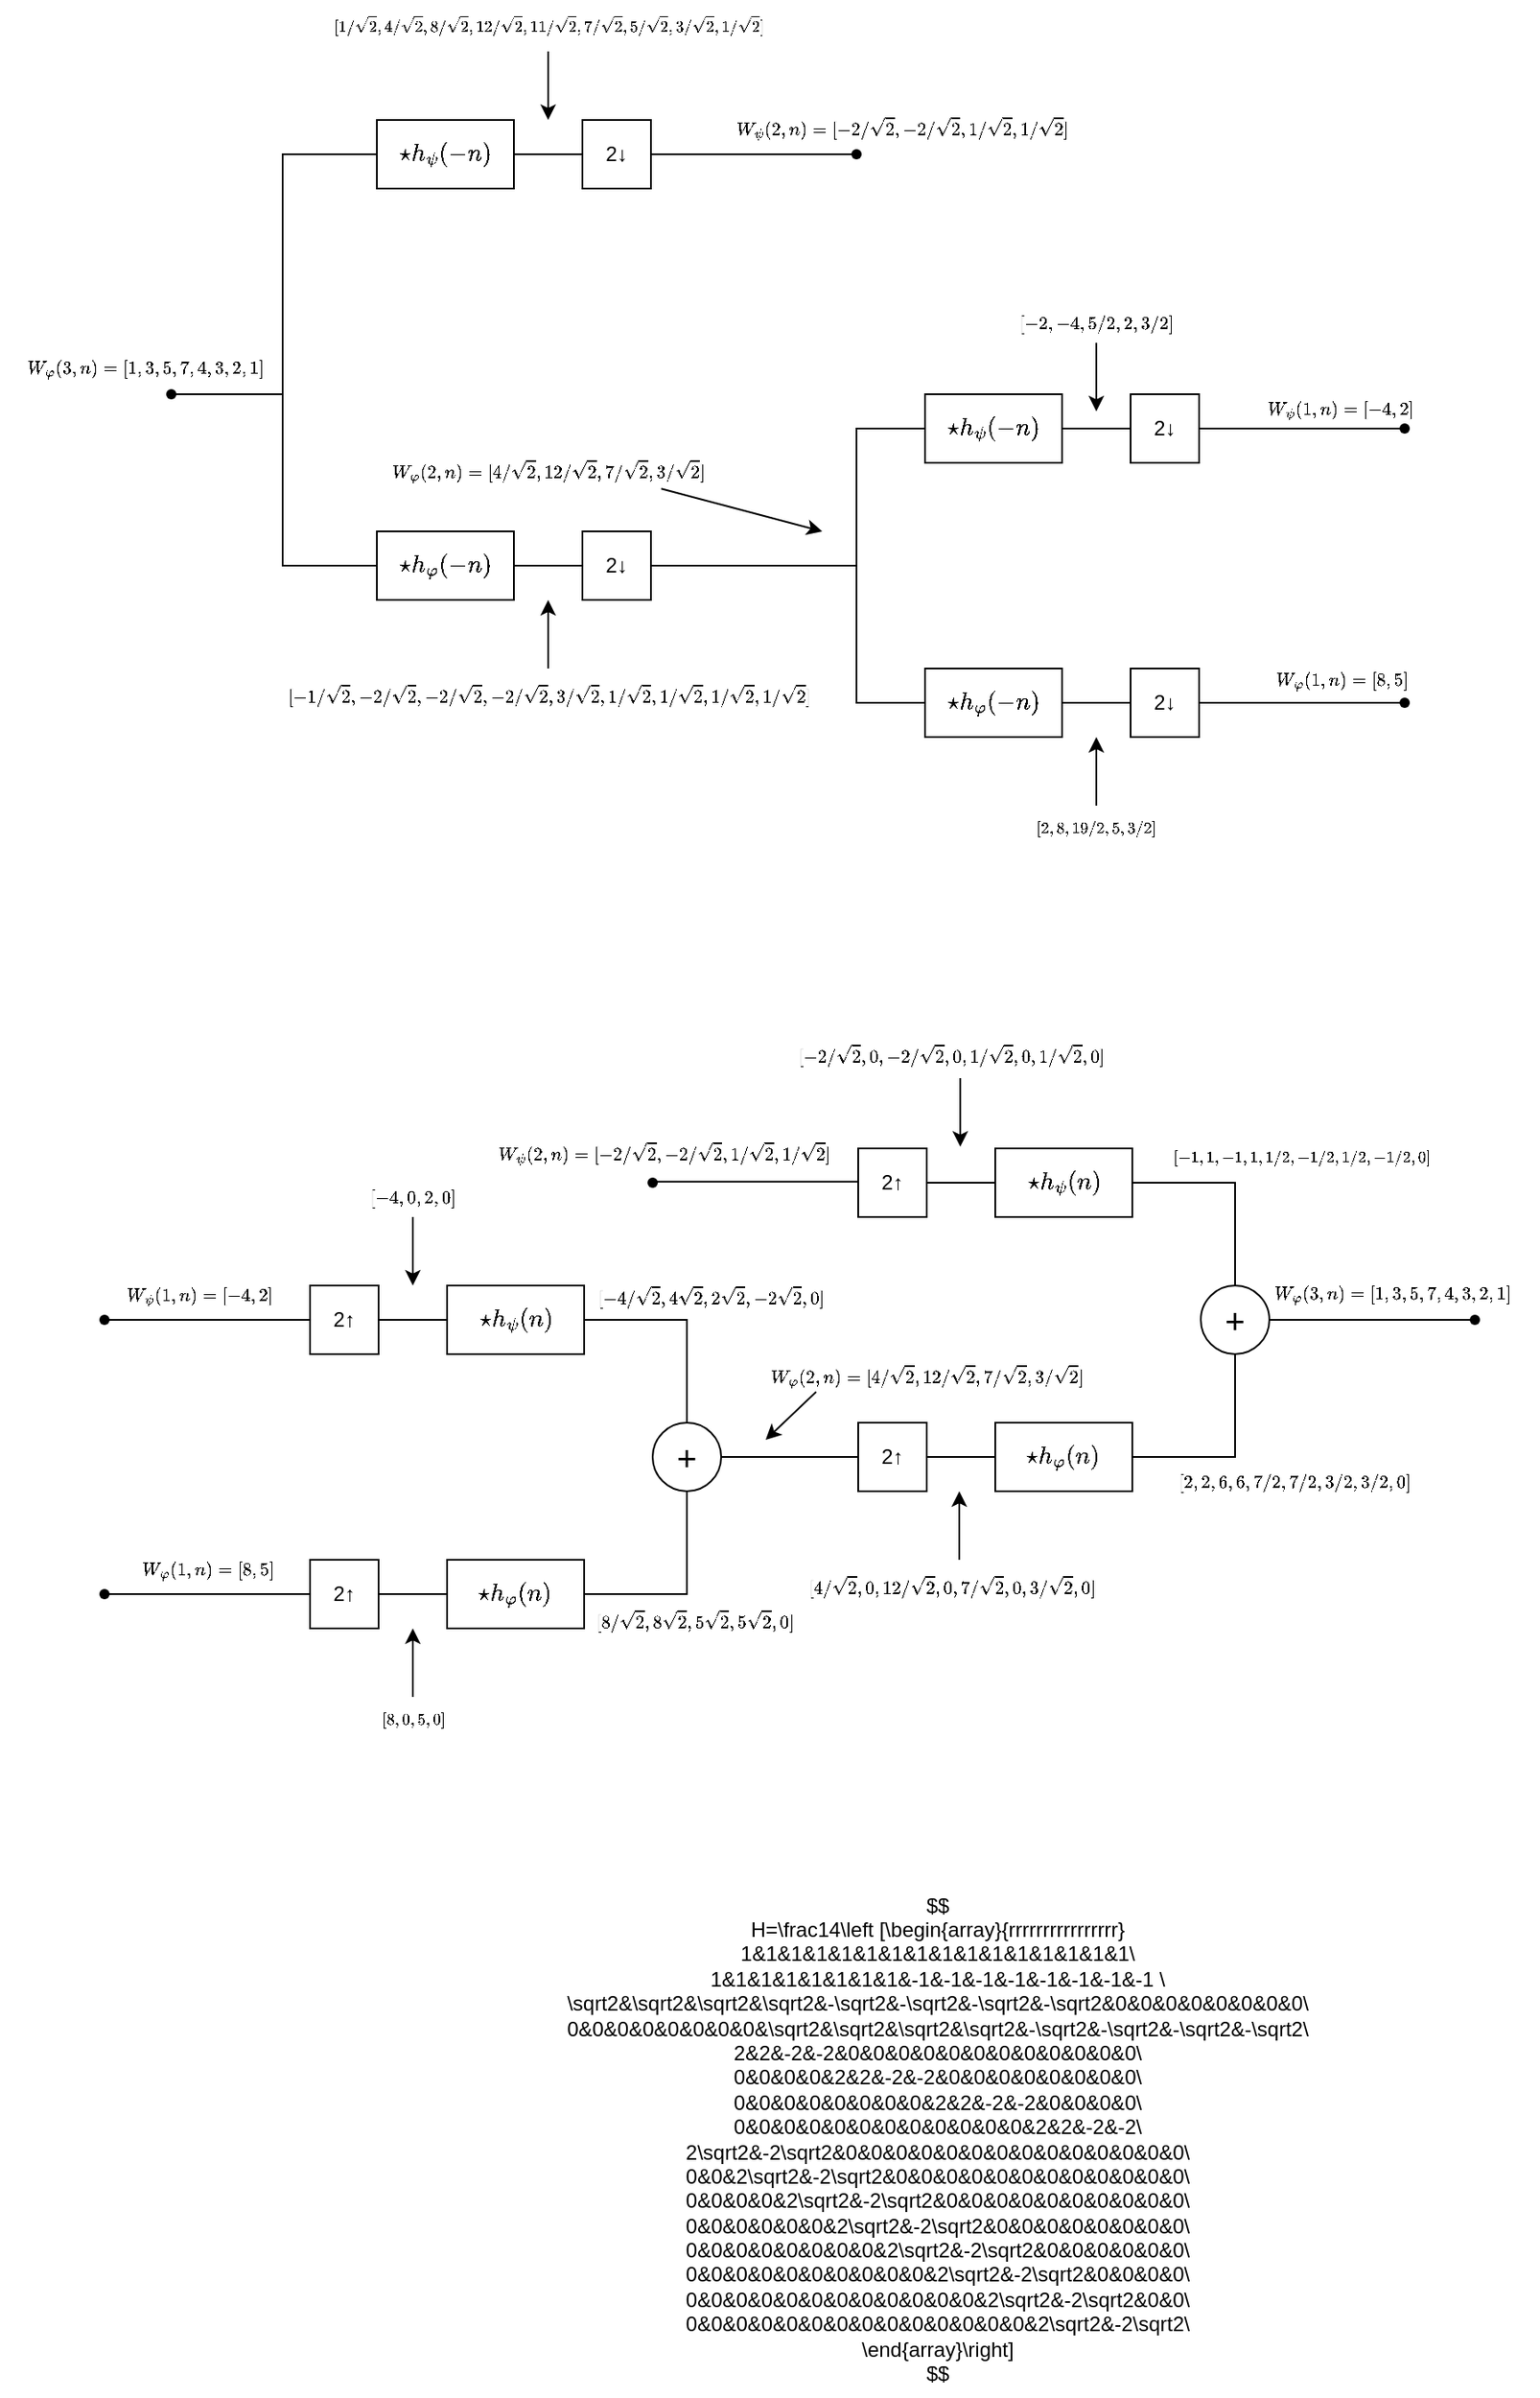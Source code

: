 <mxfile version="25.0.2">
  <diagram name="第 1 页" id="2kYJe96WnICzSNDyLl3A">
    <mxGraphModel dx="1237" dy="1359" grid="0" gridSize="10" guides="1" tooltips="1" connect="1" arrows="1" fold="1" page="0" pageScale="1" pageWidth="1169" pageHeight="827" math="1" shadow="0">
      <root>
        <mxCell id="0" />
        <mxCell id="1" parent="0" />
        <mxCell id="qsNTQhnqywVC49zIWI68-20" style="edgeStyle=orthogonalEdgeStyle;rounded=0;orthogonalLoop=1;jettySize=auto;html=1;entryX=0;entryY=0.5;entryDx=0;entryDy=0;endArrow=none;endFill=0;" edge="1" parent="1" source="qsNTQhnqywVC49zIWI68-1" target="qsNTQhnqywVC49zIWI68-3">
          <mxGeometry relative="1" as="geometry" />
        </mxCell>
        <mxCell id="qsNTQhnqywVC49zIWI68-21" style="edgeStyle=orthogonalEdgeStyle;rounded=0;orthogonalLoop=1;jettySize=auto;html=1;entryX=0;entryY=0.5;entryDx=0;entryDy=0;endArrow=none;endFill=0;" edge="1" parent="1" source="qsNTQhnqywVC49zIWI68-1" target="qsNTQhnqywVC49zIWI68-13">
          <mxGeometry relative="1" as="geometry" />
        </mxCell>
        <mxCell id="qsNTQhnqywVC49zIWI68-1" value="" style="shape=waypoint;sketch=0;fillStyle=solid;size=6;pointerEvents=1;points=[];fillColor=none;resizable=0;rotatable=0;perimeter=centerPerimeter;snapToPoint=1;" vertex="1" parent="1">
          <mxGeometry x="109" y="150" width="20" height="20" as="geometry" />
        </mxCell>
        <mxCell id="qsNTQhnqywVC49zIWI68-10" style="edgeStyle=orthogonalEdgeStyle;rounded=0;orthogonalLoop=1;jettySize=auto;html=1;exitX=1;exitY=0.5;exitDx=0;exitDy=0;endArrow=none;endFill=0;" edge="1" parent="1" source="qsNTQhnqywVC49zIWI68-2">
          <mxGeometry relative="1" as="geometry">
            <mxPoint x="519" y="20" as="targetPoint" />
          </mxGeometry>
        </mxCell>
        <mxCell id="qsNTQhnqywVC49zIWI68-2" value="2↓" style="rounded=0;whiteSpace=wrap;html=1;" vertex="1" parent="1">
          <mxGeometry x="359" width="40" height="40" as="geometry" />
        </mxCell>
        <mxCell id="qsNTQhnqywVC49zIWI68-6" style="edgeStyle=orthogonalEdgeStyle;rounded=0;orthogonalLoop=1;jettySize=auto;html=1;exitX=1;exitY=0.5;exitDx=0;exitDy=0;entryX=0;entryY=0.5;entryDx=0;entryDy=0;endArrow=none;endFill=0;" edge="1" parent="1" source="qsNTQhnqywVC49zIWI68-3" target="qsNTQhnqywVC49zIWI68-2">
          <mxGeometry relative="1" as="geometry" />
        </mxCell>
        <mxCell id="qsNTQhnqywVC49zIWI68-3" value="$$\star h_\psi(-n)$$" style="rounded=0;whiteSpace=wrap;html=1;" vertex="1" parent="1">
          <mxGeometry x="239" width="80" height="40" as="geometry" />
        </mxCell>
        <mxCell id="qsNTQhnqywVC49zIWI68-7" value="" style="endArrow=classic;html=1;rounded=0;" edge="1" parent="1">
          <mxGeometry width="50" height="50" relative="1" as="geometry">
            <mxPoint x="339" y="-40" as="sourcePoint" />
            <mxPoint x="339" as="targetPoint" />
          </mxGeometry>
        </mxCell>
        <mxCell id="qsNTQhnqywVC49zIWI68-8" value="&lt;font style=&quot;font-size: 8px;&quot;&gt;$$[1/\sqrt2,4/\sqrt2,8/\sqrt2,12/\sqrt2,11/\sqrt2,7/\sqrt2,5/\sqrt2,3/\sqrt2,1/\sqrt2]$$&lt;/font&gt;&lt;span style=&quot;caret-color: rgb(132, 33, 162); color: rgb(132, 33, 162); font-family: &amp;quot;Iosevka Curly&amp;quot;, &amp;quot;JetBrains Mono&amp;quot;, &amp;quot;Fira Code&amp;quot;, &amp;quot;Cascadia Code&amp;quot;, Menlo, &amp;quot;Ubuntu Mono&amp;quot;, Consolas, HYZhengYuan; font-size: 16px; orphans: 4; text-align: start; white-space: pre-wrap; background-color: rgb(255, 255, 255);&quot;&gt;&lt;/span&gt;" style="text;html=1;align=center;verticalAlign=middle;resizable=0;points=[];autosize=1;strokeColor=none;fillColor=none;" vertex="1" parent="1">
          <mxGeometry x="184" y="-70" width="310" height="30" as="geometry" />
        </mxCell>
        <mxCell id="qsNTQhnqywVC49zIWI68-11" value="" style="shape=waypoint;sketch=0;fillStyle=solid;size=6;pointerEvents=1;points=[];fillColor=none;resizable=0;rotatable=0;perimeter=centerPerimeter;snapToPoint=1;" vertex="1" parent="1">
          <mxGeometry x="509" y="10" width="20" height="20" as="geometry" />
        </mxCell>
        <mxCell id="qsNTQhnqywVC49zIWI68-12" value="&lt;span style=&quot;font-size: 9px;&quot;&gt;$$W_\psi(2,n)=[-2/\sqrt2,-2/\sqrt2,1/\sqrt2,1/\sqrt2]$$&lt;/span&gt;" style="text;html=1;align=center;verticalAlign=middle;resizable=0;points=[];autosize=1;strokeColor=none;fillColor=none;" vertex="1" parent="1">
          <mxGeometry x="431" y="-8" width="228" height="26" as="geometry" />
        </mxCell>
        <mxCell id="qsNTQhnqywVC49zIWI68-15" style="edgeStyle=orthogonalEdgeStyle;rounded=0;orthogonalLoop=1;jettySize=auto;html=1;exitX=1;exitY=0.5;exitDx=0;exitDy=0;entryX=0;entryY=0.5;entryDx=0;entryDy=0;endArrow=none;endFill=0;" edge="1" parent="1" source="qsNTQhnqywVC49zIWI68-13" target="qsNTQhnqywVC49zIWI68-14">
          <mxGeometry relative="1" as="geometry" />
        </mxCell>
        <mxCell id="qsNTQhnqywVC49zIWI68-13" value="$$\star h_\varphi(-n)$$" style="rounded=0;whiteSpace=wrap;html=1;" vertex="1" parent="1">
          <mxGeometry x="239" y="240" width="80" height="40" as="geometry" />
        </mxCell>
        <mxCell id="qsNTQhnqywVC49zIWI68-18" style="edgeStyle=orthogonalEdgeStyle;rounded=0;orthogonalLoop=1;jettySize=auto;html=1;exitX=1;exitY=0.5;exitDx=0;exitDy=0;entryX=0;entryY=0.5;entryDx=0;entryDy=0;endArrow=none;endFill=0;" edge="1" parent="1" source="qsNTQhnqywVC49zIWI68-14" target="qsNTQhnqywVC49zIWI68-22">
          <mxGeometry relative="1" as="geometry">
            <mxPoint x="519" y="259.759" as="targetPoint" />
            <Array as="points">
              <mxPoint x="519" y="260" />
              <mxPoint x="519" y="180" />
            </Array>
          </mxGeometry>
        </mxCell>
        <mxCell id="qsNTQhnqywVC49zIWI68-24" style="edgeStyle=orthogonalEdgeStyle;rounded=0;orthogonalLoop=1;jettySize=auto;html=1;exitX=1;exitY=0.5;exitDx=0;exitDy=0;entryX=0;entryY=0.5;entryDx=0;entryDy=0;endArrow=none;endFill=0;" edge="1" parent="1" source="qsNTQhnqywVC49zIWI68-14" target="qsNTQhnqywVC49zIWI68-23">
          <mxGeometry relative="1" as="geometry">
            <Array as="points">
              <mxPoint x="519" y="260" />
              <mxPoint x="519" y="340" />
            </Array>
          </mxGeometry>
        </mxCell>
        <mxCell id="qsNTQhnqywVC49zIWI68-14" value="2↓" style="rounded=0;whiteSpace=wrap;html=1;" vertex="1" parent="1">
          <mxGeometry x="359" y="240" width="40" height="40" as="geometry" />
        </mxCell>
        <mxCell id="qsNTQhnqywVC49zIWI68-16" value="" style="endArrow=classic;html=1;rounded=0;" edge="1" parent="1">
          <mxGeometry width="50" height="50" relative="1" as="geometry">
            <mxPoint x="339" y="320" as="sourcePoint" />
            <mxPoint x="339" y="280" as="targetPoint" />
          </mxGeometry>
        </mxCell>
        <mxCell id="qsNTQhnqywVC49zIWI68-17" value="&lt;font style=&quot;font-size: 9px;&quot;&gt;$$[-1/\sqrt2,-2/\sqrt2,-2/\sqrt2,-2/\sqrt2,3/\sqrt2,1/\sqrt2,1/\sqrt2,1/\sqrt2,1/\sqrt2]$$&lt;/font&gt;&lt;span style=&quot;caret-color: rgb(132, 33, 162); color: rgb(132, 33, 162); font-family: &amp;quot;Iosevka Curly&amp;quot;, &amp;quot;JetBrains Mono&amp;quot;, &amp;quot;Fira Code&amp;quot;, &amp;quot;Cascadia Code&amp;quot;, Menlo, &amp;quot;Ubuntu Mono&amp;quot;, Consolas, HYZhengYuan; font-size: 16px; orphans: 4; text-align: start; white-space: pre-wrap; background-color: rgb(255, 255, 255);&quot;&gt;&lt;/span&gt;" style="text;html=1;align=center;verticalAlign=middle;resizable=0;points=[];autosize=1;strokeColor=none;fillColor=none;" vertex="1" parent="1">
          <mxGeometry x="164" y="320" width="350" height="30" as="geometry" />
        </mxCell>
        <mxCell id="qsNTQhnqywVC49zIWI68-19" value="&lt;span style=&quot;font-size: 9px;&quot;&gt;$$W_\varphi(2,n)=[4/\sqrt2,12/\sqrt2,7/\sqrt2,3/\sqrt2]$$&lt;/span&gt;" style="text;html=1;align=center;verticalAlign=middle;resizable=0;points=[];autosize=1;strokeColor=none;fillColor=none;" vertex="1" parent="1">
          <mxGeometry x="219" y="192" width="240" height="26" as="geometry" />
        </mxCell>
        <mxCell id="qsNTQhnqywVC49zIWI68-27" style="edgeStyle=orthogonalEdgeStyle;rounded=0;orthogonalLoop=1;jettySize=auto;html=1;exitX=1;exitY=0.5;exitDx=0;exitDy=0;entryX=0;entryY=0.5;entryDx=0;entryDy=0;endArrow=none;endFill=0;" edge="1" parent="1" source="qsNTQhnqywVC49zIWI68-22" target="qsNTQhnqywVC49zIWI68-25">
          <mxGeometry relative="1" as="geometry" />
        </mxCell>
        <mxCell id="qsNTQhnqywVC49zIWI68-22" value="$$\star h_\psi(-n)$$" style="rounded=0;whiteSpace=wrap;html=1;" vertex="1" parent="1">
          <mxGeometry x="559" y="160" width="80" height="40" as="geometry" />
        </mxCell>
        <mxCell id="qsNTQhnqywVC49zIWI68-28" style="edgeStyle=orthogonalEdgeStyle;rounded=0;orthogonalLoop=1;jettySize=auto;html=1;exitX=1;exitY=0.5;exitDx=0;exitDy=0;entryX=0;entryY=0.5;entryDx=0;entryDy=0;endArrow=none;endFill=0;" edge="1" parent="1" source="qsNTQhnqywVC49zIWI68-23" target="qsNTQhnqywVC49zIWI68-26">
          <mxGeometry relative="1" as="geometry" />
        </mxCell>
        <mxCell id="qsNTQhnqywVC49zIWI68-23" value="$$\star h_\varphi(-n)$$" style="rounded=0;whiteSpace=wrap;html=1;" vertex="1" parent="1">
          <mxGeometry x="559" y="320" width="80" height="40" as="geometry" />
        </mxCell>
        <mxCell id="qsNTQhnqywVC49zIWI68-29" style="edgeStyle=orthogonalEdgeStyle;rounded=0;orthogonalLoop=1;jettySize=auto;html=1;exitX=1;exitY=0.5;exitDx=0;exitDy=0;endArrow=none;endFill=0;" edge="1" parent="1" source="qsNTQhnqywVC49zIWI68-25" target="qsNTQhnqywVC49zIWI68-31">
          <mxGeometry relative="1" as="geometry">
            <mxPoint x="839" y="180" as="targetPoint" />
          </mxGeometry>
        </mxCell>
        <mxCell id="qsNTQhnqywVC49zIWI68-25" value="2↓" style="rounded=0;whiteSpace=wrap;html=1;" vertex="1" parent="1">
          <mxGeometry x="679" y="160" width="40" height="40" as="geometry" />
        </mxCell>
        <mxCell id="qsNTQhnqywVC49zIWI68-30" style="edgeStyle=orthogonalEdgeStyle;rounded=0;orthogonalLoop=1;jettySize=auto;html=1;exitDx=0;exitDy=0;endArrow=none;endFill=0;" edge="1" parent="1" source="qsNTQhnqywVC49zIWI68-32">
          <mxGeometry relative="1" as="geometry">
            <mxPoint x="839" y="339.759" as="targetPoint" />
          </mxGeometry>
        </mxCell>
        <mxCell id="qsNTQhnqywVC49zIWI68-26" value="2↓" style="rounded=0;whiteSpace=wrap;html=1;" vertex="1" parent="1">
          <mxGeometry x="679" y="320" width="40" height="40" as="geometry" />
        </mxCell>
        <mxCell id="qsNTQhnqywVC49zIWI68-31" value="" style="shape=waypoint;sketch=0;fillStyle=solid;size=6;pointerEvents=1;points=[];fillColor=none;resizable=0;rotatable=0;perimeter=centerPerimeter;snapToPoint=1;" vertex="1" parent="1">
          <mxGeometry x="829" y="170" width="20" height="20" as="geometry" />
        </mxCell>
        <mxCell id="qsNTQhnqywVC49zIWI68-33" value="" style="edgeStyle=orthogonalEdgeStyle;rounded=0;orthogonalLoop=1;jettySize=auto;html=1;exitX=1;exitY=0.5;exitDx=0;exitDy=0;endArrow=none;endFill=0;" edge="1" parent="1" source="qsNTQhnqywVC49zIWI68-26" target="qsNTQhnqywVC49zIWI68-32">
          <mxGeometry relative="1" as="geometry">
            <mxPoint x="839" y="339.759" as="targetPoint" />
            <mxPoint x="719" y="340" as="sourcePoint" />
          </mxGeometry>
        </mxCell>
        <mxCell id="qsNTQhnqywVC49zIWI68-32" value="" style="shape=waypoint;sketch=0;fillStyle=solid;size=6;pointerEvents=1;points=[];fillColor=none;resizable=0;rotatable=0;perimeter=centerPerimeter;snapToPoint=1;" vertex="1" parent="1">
          <mxGeometry x="829" y="330" width="20" height="20" as="geometry" />
        </mxCell>
        <mxCell id="qsNTQhnqywVC49zIWI68-34" value="" style="endArrow=classic;html=1;rounded=0;" edge="1" parent="1">
          <mxGeometry width="50" height="50" relative="1" as="geometry">
            <mxPoint x="659" y="130" as="sourcePoint" />
            <mxPoint x="659" y="170" as="targetPoint" />
          </mxGeometry>
        </mxCell>
        <mxCell id="qsNTQhnqywVC49zIWI68-35" value="&lt;font style=&quot;font-size: 8px;&quot;&gt;$$[2,8,19/2,5,3/2]$$&lt;/font&gt;&lt;span style=&quot;caret-color: rgb(132, 33, 162); color: rgb(132, 33, 162); font-family: &amp;quot;Iosevka Curly&amp;quot;, &amp;quot;JetBrains Mono&amp;quot;, &amp;quot;Fira Code&amp;quot;, &amp;quot;Cascadia Code&amp;quot;, Menlo, &amp;quot;Ubuntu Mono&amp;quot;, Consolas, HYZhengYuan; font-size: 16px; orphans: 4; text-align: start; white-space: pre-wrap; background-color: rgb(255, 255, 255);&quot;&gt;&lt;/span&gt;" style="text;html=1;align=center;verticalAlign=middle;resizable=0;points=[];autosize=1;strokeColor=none;fillColor=none;" vertex="1" parent="1">
          <mxGeometry x="614" y="398" width="90" height="30" as="geometry" />
        </mxCell>
        <mxCell id="qsNTQhnqywVC49zIWI68-36" value="" style="endArrow=classic;html=1;rounded=0;" edge="1" parent="1">
          <mxGeometry width="50" height="50" relative="1" as="geometry">
            <mxPoint x="659" y="400" as="sourcePoint" />
            <mxPoint x="659" y="360" as="targetPoint" />
          </mxGeometry>
        </mxCell>
        <mxCell id="qsNTQhnqywVC49zIWI68-37" value="&lt;font style=&quot;font-size: 9px;&quot;&gt;$$[-2,-4,5/2,2,3/2]$$&lt;/font&gt;&lt;span style=&quot;caret-color: rgb(132, 33, 162); color: rgb(132, 33, 162); font-family: &amp;quot;Iosevka Curly&amp;quot;, &amp;quot;JetBrains Mono&amp;quot;, &amp;quot;Fira Code&amp;quot;, &amp;quot;Cascadia Code&amp;quot;, Menlo, &amp;quot;Ubuntu Mono&amp;quot;, Consolas, HYZhengYuan; font-size: 16px; orphans: 4; text-align: start; white-space: pre-wrap; background-color: rgb(255, 255, 255);&quot;&gt;&lt;/span&gt;" style="text;html=1;align=center;verticalAlign=middle;resizable=0;points=[];autosize=1;strokeColor=none;fillColor=none;" vertex="1" parent="1">
          <mxGeometry x="609" y="104" width="100" height="30" as="geometry" />
        </mxCell>
        <mxCell id="qsNTQhnqywVC49zIWI68-38" value="" style="endArrow=classic;html=1;rounded=0;exitX=0.775;exitY=0.889;exitDx=0;exitDy=0;exitPerimeter=0;" edge="1" parent="1" source="qsNTQhnqywVC49zIWI68-19">
          <mxGeometry width="50" height="50" relative="1" as="geometry">
            <mxPoint x="449" y="210" as="sourcePoint" />
            <mxPoint x="499" y="240" as="targetPoint" />
          </mxGeometry>
        </mxCell>
        <mxCell id="qsNTQhnqywVC49zIWI68-39" value="&lt;font style=&quot;font-size: 9px;&quot;&gt;$$W_\psi(1,n)=[-4,2]$$&lt;/font&gt;&lt;span style=&quot;caret-color: rgb(132, 33, 162); color: rgb(132, 33, 162); font-family: &amp;quot;Iosevka Curly&amp;quot;, &amp;quot;JetBrains Mono&amp;quot;, &amp;quot;Fira Code&amp;quot;, &amp;quot;Cascadia Code&amp;quot;, Menlo, &amp;quot;Ubuntu Mono&amp;quot;, Consolas, HYZhengYuan; font-size: 16px; orphans: 4; text-align: start; white-space: pre-wrap; background-color: rgb(255, 255, 255);&quot;&gt;&lt;/span&gt;" style="text;html=1;align=center;verticalAlign=middle;resizable=0;points=[];autosize=1;strokeColor=none;fillColor=none;" vertex="1" parent="1">
          <mxGeometry x="746" y="153" width="110" height="31" as="geometry" />
        </mxCell>
        <mxCell id="qsNTQhnqywVC49zIWI68-40" value="&lt;font style=&quot;font-size: 9px;&quot;&gt;$$W_\varphi(1,n)=[8,5]$$&lt;/font&gt;&lt;span style=&quot;caret-color: rgb(132, 33, 162); color: rgb(132, 33, 162); font-family: &amp;quot;Iosevka Curly&amp;quot;, &amp;quot;JetBrains Mono&amp;quot;, &amp;quot;Fira Code&amp;quot;, &amp;quot;Cascadia Code&amp;quot;, Menlo, &amp;quot;Ubuntu Mono&amp;quot;, Consolas, HYZhengYuan; font-size: 16px; orphans: 4; text-align: start; white-space: pre-wrap; background-color: rgb(255, 255, 255);&quot;&gt;&lt;/span&gt;" style="text;html=1;align=center;verticalAlign=middle;resizable=0;points=[];autosize=1;strokeColor=none;fillColor=none;" vertex="1" parent="1">
          <mxGeometry x="741.5" y="311" width="120" height="31" as="geometry" />
        </mxCell>
        <mxCell id="qsNTQhnqywVC49zIWI68-41" value="&lt;font style=&quot;font-size: 9px;&quot;&gt;$$W_\varphi(3,n)=[1,3,5,7,4,3,2,1]$$&lt;/font&gt;&lt;span style=&quot;caret-color: rgb(132, 33, 162); color: rgb(132, 33, 162); font-family: &amp;quot;Iosevka Curly&amp;quot;, &amp;quot;JetBrains Mono&amp;quot;, &amp;quot;Fira Code&amp;quot;, &amp;quot;Cascadia Code&amp;quot;, Menlo, &amp;quot;Ubuntu Mono&amp;quot;, Consolas, HYZhengYuan; font-size: 16px; orphans: 4; text-align: start; white-space: pre-wrap; background-color: rgb(255, 255, 255);&quot;&gt;&lt;/span&gt;" style="text;html=1;align=center;verticalAlign=middle;resizable=0;points=[];autosize=1;strokeColor=none;fillColor=none;" vertex="1" parent="1">
          <mxGeometry x="19" y="130" width="170" height="30" as="geometry" />
        </mxCell>
        <mxCell id="qsNTQhnqywVC49zIWI68-49" style="edgeStyle=orthogonalEdgeStyle;rounded=0;orthogonalLoop=1;jettySize=auto;html=1;entryX=0;entryY=0.5;entryDx=0;entryDy=0;endArrow=none;endFill=0;" edge="1" parent="1" source="qsNTQhnqywVC49zIWI68-42" target="qsNTQhnqywVC49zIWI68-43">
          <mxGeometry relative="1" as="geometry" />
        </mxCell>
        <mxCell id="qsNTQhnqywVC49zIWI68-42" value="" style="shape=waypoint;sketch=0;fillStyle=solid;size=6;pointerEvents=1;points=[];fillColor=none;resizable=0;rotatable=0;perimeter=centerPerimeter;snapToPoint=1;" vertex="1" parent="1">
          <mxGeometry x="70" y="690" width="20" height="20" as="geometry" />
        </mxCell>
        <mxCell id="qsNTQhnqywVC49zIWI68-50" style="edgeStyle=orthogonalEdgeStyle;rounded=0;orthogonalLoop=1;jettySize=auto;html=1;exitX=1;exitY=0.5;exitDx=0;exitDy=0;entryX=0;entryY=0.5;entryDx=0;entryDy=0;endArrow=none;endFill=0;" edge="1" parent="1" source="qsNTQhnqywVC49zIWI68-43" target="qsNTQhnqywVC49zIWI68-45">
          <mxGeometry relative="1" as="geometry" />
        </mxCell>
        <mxCell id="qsNTQhnqywVC49zIWI68-43" value="2↑" style="rounded=0;whiteSpace=wrap;html=1;" vertex="1" parent="1">
          <mxGeometry x="200" y="680" width="40" height="40" as="geometry" />
        </mxCell>
        <mxCell id="qsNTQhnqywVC49zIWI68-55" style="edgeStyle=orthogonalEdgeStyle;rounded=0;orthogonalLoop=1;jettySize=auto;html=1;exitX=1;exitY=0.5;exitDx=0;exitDy=0;entryX=0.5;entryY=0;entryDx=0;entryDy=0;endArrow=none;endFill=0;" edge="1" parent="1" source="qsNTQhnqywVC49zIWI68-45" target="qsNTQhnqywVC49zIWI68-53">
          <mxGeometry relative="1" as="geometry" />
        </mxCell>
        <mxCell id="qsNTQhnqywVC49zIWI68-45" value="$$\star h_\psi(n)$$" style="rounded=0;whiteSpace=wrap;html=1;" vertex="1" parent="1">
          <mxGeometry x="280" y="680" width="80" height="40" as="geometry" />
        </mxCell>
        <mxCell id="qsNTQhnqywVC49zIWI68-52" style="edgeStyle=orthogonalEdgeStyle;rounded=0;orthogonalLoop=1;jettySize=auto;html=1;exitX=1;exitY=0.5;exitDx=0;exitDy=0;entryX=0;entryY=0.5;entryDx=0;entryDy=0;endArrow=none;endFill=0;" edge="1" parent="1" source="qsNTQhnqywVC49zIWI68-46" target="qsNTQhnqywVC49zIWI68-47">
          <mxGeometry relative="1" as="geometry" />
        </mxCell>
        <mxCell id="qsNTQhnqywVC49zIWI68-46" value="2↑" style="rounded=0;whiteSpace=wrap;html=1;" vertex="1" parent="1">
          <mxGeometry x="200" y="840" width="40" height="40" as="geometry" />
        </mxCell>
        <mxCell id="qsNTQhnqywVC49zIWI68-56" style="edgeStyle=orthogonalEdgeStyle;rounded=0;orthogonalLoop=1;jettySize=auto;html=1;exitX=1;exitY=0.5;exitDx=0;exitDy=0;entryX=0.5;entryY=1;entryDx=0;entryDy=0;endArrow=none;endFill=0;" edge="1" parent="1" source="qsNTQhnqywVC49zIWI68-47" target="qsNTQhnqywVC49zIWI68-53">
          <mxGeometry relative="1" as="geometry" />
        </mxCell>
        <mxCell id="qsNTQhnqywVC49zIWI68-47" value="$$\star h_\varphi(n)$$" style="rounded=0;whiteSpace=wrap;html=1;" vertex="1" parent="1">
          <mxGeometry x="280" y="840" width="80" height="40" as="geometry" />
        </mxCell>
        <mxCell id="qsNTQhnqywVC49zIWI68-51" style="edgeStyle=orthogonalEdgeStyle;rounded=0;orthogonalLoop=1;jettySize=auto;html=1;entryX=0;entryY=0.5;entryDx=0;entryDy=0;endArrow=none;endFill=0;" edge="1" parent="1" source="qsNTQhnqywVC49zIWI68-48" target="qsNTQhnqywVC49zIWI68-46">
          <mxGeometry relative="1" as="geometry" />
        </mxCell>
        <mxCell id="qsNTQhnqywVC49zIWI68-48" value="" style="shape=waypoint;sketch=0;fillStyle=solid;size=6;pointerEvents=1;points=[];fillColor=none;resizable=0;rotatable=0;perimeter=centerPerimeter;snapToPoint=1;" vertex="1" parent="1">
          <mxGeometry x="70" y="850" width="20" height="20" as="geometry" />
        </mxCell>
        <mxCell id="qsNTQhnqywVC49zIWI68-58" style="edgeStyle=orthogonalEdgeStyle;rounded=0;orthogonalLoop=1;jettySize=auto;html=1;exitX=1;exitY=0.5;exitDx=0;exitDy=0;entryX=0;entryY=0.5;entryDx=0;entryDy=0;endArrow=none;endFill=0;" edge="1" parent="1" source="qsNTQhnqywVC49zIWI68-53" target="qsNTQhnqywVC49zIWI68-57">
          <mxGeometry relative="1" as="geometry" />
        </mxCell>
        <mxCell id="qsNTQhnqywVC49zIWI68-53" value="&lt;font style=&quot;font-size: 20px;&quot;&gt;+&lt;/font&gt;" style="ellipse;whiteSpace=wrap;html=1;aspect=fixed;" vertex="1" parent="1">
          <mxGeometry x="400" y="760" width="40" height="40" as="geometry" />
        </mxCell>
        <mxCell id="qsNTQhnqywVC49zIWI68-60" style="edgeStyle=orthogonalEdgeStyle;rounded=0;orthogonalLoop=1;jettySize=auto;html=1;exitX=1;exitY=0.5;exitDx=0;exitDy=0;entryX=0;entryY=0.5;entryDx=0;entryDy=0;endArrow=none;endFill=0;" edge="1" parent="1" source="qsNTQhnqywVC49zIWI68-57" target="qsNTQhnqywVC49zIWI68-59">
          <mxGeometry relative="1" as="geometry" />
        </mxCell>
        <mxCell id="qsNTQhnqywVC49zIWI68-57" value="2↑" style="rounded=0;whiteSpace=wrap;html=1;" vertex="1" parent="1">
          <mxGeometry x="520" y="760" width="40" height="40" as="geometry" />
        </mxCell>
        <mxCell id="qsNTQhnqywVC49zIWI68-66" style="edgeStyle=orthogonalEdgeStyle;rounded=0;orthogonalLoop=1;jettySize=auto;html=1;exitX=1;exitY=0.5;exitDx=0;exitDy=0;entryX=0.5;entryY=1;entryDx=0;entryDy=0;endArrow=none;endFill=0;" edge="1" parent="1" source="qsNTQhnqywVC49zIWI68-59" target="qsNTQhnqywVC49zIWI68-64">
          <mxGeometry relative="1" as="geometry" />
        </mxCell>
        <mxCell id="qsNTQhnqywVC49zIWI68-59" value="$$\star h_\varphi(n)$$" style="rounded=0;whiteSpace=wrap;html=1;" vertex="1" parent="1">
          <mxGeometry x="600" y="760" width="80" height="40" as="geometry" />
        </mxCell>
        <mxCell id="qsNTQhnqywVC49zIWI68-63" style="edgeStyle=orthogonalEdgeStyle;rounded=0;orthogonalLoop=1;jettySize=auto;html=1;exitX=1;exitY=0.5;exitDx=0;exitDy=0;entryX=0;entryY=0.5;entryDx=0;entryDy=0;endArrow=none;endFill=0;" edge="1" parent="1" source="qsNTQhnqywVC49zIWI68-61" target="qsNTQhnqywVC49zIWI68-62">
          <mxGeometry relative="1" as="geometry" />
        </mxCell>
        <mxCell id="qsNTQhnqywVC49zIWI68-61" value="2↑" style="rounded=0;whiteSpace=wrap;html=1;" vertex="1" parent="1">
          <mxGeometry x="520" y="600" width="40" height="40" as="geometry" />
        </mxCell>
        <mxCell id="qsNTQhnqywVC49zIWI68-65" style="edgeStyle=orthogonalEdgeStyle;rounded=0;orthogonalLoop=1;jettySize=auto;html=1;exitX=1;exitY=0.5;exitDx=0;exitDy=0;entryX=0.5;entryY=0;entryDx=0;entryDy=0;endArrow=none;endFill=0;" edge="1" parent="1" source="qsNTQhnqywVC49zIWI68-62" target="qsNTQhnqywVC49zIWI68-64">
          <mxGeometry relative="1" as="geometry" />
        </mxCell>
        <mxCell id="qsNTQhnqywVC49zIWI68-62" value="$$\star h_\psi(n)$$" style="rounded=0;whiteSpace=wrap;html=1;" vertex="1" parent="1">
          <mxGeometry x="600" y="600" width="80" height="40" as="geometry" />
        </mxCell>
        <mxCell id="qsNTQhnqywVC49zIWI68-67" style="edgeStyle=orthogonalEdgeStyle;rounded=0;orthogonalLoop=1;jettySize=auto;html=1;exitX=1;exitY=0.5;exitDx=0;exitDy=0;endArrow=none;endFill=0;" edge="1" parent="1" source="qsNTQhnqywVC49zIWI68-64" target="qsNTQhnqywVC49zIWI68-68">
          <mxGeometry relative="1" as="geometry">
            <mxPoint x="880" y="700" as="targetPoint" />
          </mxGeometry>
        </mxCell>
        <mxCell id="qsNTQhnqywVC49zIWI68-64" value="&lt;font style=&quot;font-size: 20px;&quot;&gt;+&lt;/font&gt;" style="ellipse;whiteSpace=wrap;html=1;aspect=fixed;" vertex="1" parent="1">
          <mxGeometry x="720" y="680" width="40" height="40" as="geometry" />
        </mxCell>
        <mxCell id="qsNTQhnqywVC49zIWI68-68" value="" style="shape=waypoint;sketch=0;fillStyle=solid;size=6;pointerEvents=1;points=[];fillColor=none;resizable=0;rotatable=0;perimeter=centerPerimeter;snapToPoint=1;" vertex="1" parent="1">
          <mxGeometry x="870" y="690" width="20" height="20" as="geometry" />
        </mxCell>
        <mxCell id="qsNTQhnqywVC49zIWI68-69" style="edgeStyle=orthogonalEdgeStyle;rounded=0;orthogonalLoop=1;jettySize=auto;html=1;entryX=0;entryY=0.5;entryDx=0;entryDy=0;endArrow=none;endFill=0;" edge="1" parent="1">
          <mxGeometry relative="1" as="geometry">
            <mxPoint x="400" y="619.41" as="sourcePoint" />
            <mxPoint x="520" y="619.41" as="targetPoint" />
          </mxGeometry>
        </mxCell>
        <mxCell id="qsNTQhnqywVC49zIWI68-70" value="" style="shape=waypoint;sketch=0;fillStyle=solid;size=6;pointerEvents=1;points=[];fillColor=none;resizable=0;rotatable=0;perimeter=centerPerimeter;snapToPoint=1;" vertex="1" parent="1">
          <mxGeometry x="390" y="610" width="20" height="20" as="geometry" />
        </mxCell>
        <mxCell id="qsNTQhnqywVC49zIWI68-71" value="&lt;span style=&quot;font-size: 9px;&quot;&gt;$$W_\psi(2,n)=[-2/\sqrt2,-2/\sqrt2,1/\sqrt2,1/\sqrt2]$$&lt;/span&gt;" style="text;html=1;align=center;verticalAlign=middle;resizable=0;points=[];autosize=1;strokeColor=none;fillColor=none;" vertex="1" parent="1">
          <mxGeometry x="292" y="590" width="228" height="26" as="geometry" />
        </mxCell>
        <mxCell id="qsNTQhnqywVC49zIWI68-72" value="&lt;font style=&quot;font-size: 9px;&quot;&gt;$$W_\psi(1,n)=[-4,2]$$&lt;/font&gt;&lt;span style=&quot;caret-color: rgb(132, 33, 162); color: rgb(132, 33, 162); font-family: &amp;quot;Iosevka Curly&amp;quot;, &amp;quot;JetBrains Mono&amp;quot;, &amp;quot;Fira Code&amp;quot;, &amp;quot;Cascadia Code&amp;quot;, Menlo, &amp;quot;Ubuntu Mono&amp;quot;, Consolas, HYZhengYuan; font-size: 16px; orphans: 4; text-align: start; white-space: pre-wrap; background-color: rgb(255, 255, 255);&quot;&gt;&lt;/span&gt;" style="text;html=1;align=center;verticalAlign=middle;resizable=0;points=[];autosize=1;strokeColor=none;fillColor=none;" vertex="1" parent="1">
          <mxGeometry x="80" y="670" width="110" height="31" as="geometry" />
        </mxCell>
        <mxCell id="qsNTQhnqywVC49zIWI68-73" value="&lt;font style=&quot;font-size: 9px;&quot;&gt;$$W_\varphi(1,n)=[8,5]$$&lt;/font&gt;&lt;span style=&quot;caret-color: rgb(132, 33, 162); color: rgb(132, 33, 162); font-family: &amp;quot;Iosevka Curly&amp;quot;, &amp;quot;JetBrains Mono&amp;quot;, &amp;quot;Fira Code&amp;quot;, &amp;quot;Cascadia Code&amp;quot;, Menlo, &amp;quot;Ubuntu Mono&amp;quot;, Consolas, HYZhengYuan; font-size: 16px; orphans: 4; text-align: start; white-space: pre-wrap; background-color: rgb(255, 255, 255);&quot;&gt;&lt;/span&gt;" style="text;html=1;align=center;verticalAlign=middle;resizable=0;points=[];autosize=1;strokeColor=none;fillColor=none;" vertex="1" parent="1">
          <mxGeometry x="80" y="830" width="120" height="31" as="geometry" />
        </mxCell>
        <mxCell id="qsNTQhnqywVC49zIWI68-74" value="&lt;font style=&quot;font-size: 9px;&quot;&gt;$$W_\varphi(3,n)=[1,3,5,7,4,3,2,1]$$&lt;/font&gt;&lt;span style=&quot;caret-color: rgb(132, 33, 162); color: rgb(132, 33, 162); font-family: &amp;quot;Iosevka Curly&amp;quot;, &amp;quot;JetBrains Mono&amp;quot;, &amp;quot;Fira Code&amp;quot;, &amp;quot;Cascadia Code&amp;quot;, Menlo, &amp;quot;Ubuntu Mono&amp;quot;, Consolas, HYZhengYuan; font-size: 16px; orphans: 4; text-align: start; white-space: pre-wrap; background-color: rgb(255, 255, 255);&quot;&gt;&lt;/span&gt;" style="text;html=1;align=center;verticalAlign=middle;resizable=0;points=[];autosize=1;strokeColor=none;fillColor=none;" vertex="1" parent="1">
          <mxGeometry x="747" y="670" width="170" height="30" as="geometry" />
        </mxCell>
        <mxCell id="qsNTQhnqywVC49zIWI68-75" value="" style="endArrow=classic;html=1;rounded=0;" edge="1" parent="1">
          <mxGeometry width="50" height="50" relative="1" as="geometry">
            <mxPoint x="260" y="640" as="sourcePoint" />
            <mxPoint x="260" y="680" as="targetPoint" />
          </mxGeometry>
        </mxCell>
        <mxCell id="qsNTQhnqywVC49zIWI68-76" value="&lt;font style=&quot;font-size: 9px;&quot;&gt;$$[-4,0,2,0]$$&lt;/font&gt;&lt;span style=&quot;caret-color: rgb(132, 33, 162); color: rgb(132, 33, 162); font-family: &amp;quot;Iosevka Curly&amp;quot;, &amp;quot;JetBrains Mono&amp;quot;, &amp;quot;Fira Code&amp;quot;, &amp;quot;Cascadia Code&amp;quot;, Menlo, &amp;quot;Ubuntu Mono&amp;quot;, Consolas, HYZhengYuan; font-size: 16px; orphans: 4; text-align: start; white-space: pre-wrap; background-color: rgb(255, 255, 255);&quot;&gt;&lt;/span&gt;" style="text;html=1;align=center;verticalAlign=middle;resizable=0;points=[];autosize=1;strokeColor=none;fillColor=none;" vertex="1" parent="1">
          <mxGeometry x="220" y="614" width="80" height="30" as="geometry" />
        </mxCell>
        <mxCell id="qsNTQhnqywVC49zIWI68-78" value="&lt;font style=&quot;font-size: 8px;&quot;&gt;$$[8,0,5,0]$$&lt;/font&gt;&lt;span style=&quot;caret-color: rgb(132, 33, 162); color: rgb(132, 33, 162); font-family: &amp;quot;Iosevka Curly&amp;quot;, &amp;quot;JetBrains Mono&amp;quot;, &amp;quot;Fira Code&amp;quot;, &amp;quot;Cascadia Code&amp;quot;, Menlo, &amp;quot;Ubuntu Mono&amp;quot;, Consolas, HYZhengYuan; font-size: 16px; orphans: 4; text-align: start; white-space: pre-wrap; background-color: rgb(255, 255, 255);&quot;&gt;&lt;/span&gt;" style="text;html=1;align=center;verticalAlign=middle;resizable=0;points=[];autosize=1;strokeColor=none;fillColor=none;" vertex="1" parent="1">
          <mxGeometry x="225" y="918" width="70" height="30" as="geometry" />
        </mxCell>
        <mxCell id="qsNTQhnqywVC49zIWI68-79" value="" style="endArrow=classic;html=1;rounded=0;" edge="1" parent="1">
          <mxGeometry width="50" height="50" relative="1" as="geometry">
            <mxPoint x="260" y="920" as="sourcePoint" />
            <mxPoint x="260" y="880" as="targetPoint" />
          </mxGeometry>
        </mxCell>
        <mxCell id="qsNTQhnqywVC49zIWI68-80" value="&lt;font style=&quot;font-size: 9px;&quot;&gt;$$[-4/\sqrt2, 4\sqrt2, 2\sqrt2,-2\sqrt2,0]$$&lt;/font&gt;" style="text;html=1;align=center;verticalAlign=middle;resizable=0;points=[];autosize=1;strokeColor=none;fillColor=none;" vertex="1" parent="1">
          <mxGeometry x="339" y="671" width="190" height="30" as="geometry" />
        </mxCell>
        <mxCell id="qsNTQhnqywVC49zIWI68-81" value="&lt;font style=&quot;font-size: 9px;&quot;&gt;$$[8/\sqrt2, 8\sqrt2, 5\sqrt2,5\sqrt2,0]$$&lt;/font&gt;" style="text;html=1;align=center;verticalAlign=middle;resizable=0;points=[];autosize=1;strokeColor=none;fillColor=none;" vertex="1" parent="1">
          <mxGeometry x="334" y="860" width="180" height="30" as="geometry" />
        </mxCell>
        <mxCell id="qsNTQhnqywVC49zIWI68-82" value="&lt;span style=&quot;font-size: 9px;&quot;&gt;$$W_\varphi(2,n)=[4/\sqrt2,12/\sqrt2,7/\sqrt2,3/\sqrt2]$$&lt;/span&gt;" style="text;html=1;align=center;verticalAlign=middle;resizable=0;points=[];autosize=1;strokeColor=none;fillColor=none;" vertex="1" parent="1">
          <mxGeometry x="440" y="720" width="240" height="26" as="geometry" />
        </mxCell>
        <mxCell id="qsNTQhnqywVC49zIWI68-83" value="" style="endArrow=classic;html=1;rounded=0;exitX=0.231;exitY=0.846;exitDx=0;exitDy=0;exitPerimeter=0;" edge="1" parent="1" source="qsNTQhnqywVC49zIWI68-82">
          <mxGeometry width="50" height="50" relative="1" as="geometry">
            <mxPoint x="500" y="750" as="sourcePoint" />
            <mxPoint x="466" y="770" as="targetPoint" />
          </mxGeometry>
        </mxCell>
        <mxCell id="qsNTQhnqywVC49zIWI68-84" value="&lt;font style=&quot;font-size: 8px;&quot;&gt;$$[-1,1,-1,1,1/2,-1/2,1/2,-1/2,0]$$&lt;/font&gt;&lt;span style=&quot;caret-color: rgb(132, 33, 162); color: rgb(132, 33, 162); font-family: &amp;quot;Iosevka Curly&amp;quot;, &amp;quot;JetBrains Mono&amp;quot;, &amp;quot;Fira Code&amp;quot;, &amp;quot;Cascadia Code&amp;quot;, Menlo, &amp;quot;Ubuntu Mono&amp;quot;, Consolas, HYZhengYuan; font-size: 16px; orphans: 4; text-align: start; white-space: pre-wrap; background-color: rgb(255, 255, 255);&quot;&gt;&lt;/span&gt;" style="text;html=1;align=center;verticalAlign=middle;resizable=0;points=[];autosize=1;strokeColor=none;fillColor=none;" vertex="1" parent="1">
          <mxGeometry x="709" y="590" width="140" height="30" as="geometry" />
        </mxCell>
        <mxCell id="qsNTQhnqywVC49zIWI68-85" value="" style="endArrow=classic;html=1;rounded=0;" edge="1" parent="1">
          <mxGeometry width="50" height="50" relative="1" as="geometry">
            <mxPoint x="579" y="840" as="sourcePoint" />
            <mxPoint x="579" y="800" as="targetPoint" />
          </mxGeometry>
        </mxCell>
        <mxCell id="qsNTQhnqywVC49zIWI68-86" value="&lt;font style=&quot;font-size: 9px;&quot;&gt;$$[4/\sqrt2,0,12/\sqrt2,0,7/\sqrt2,0,3/\sqrt2,0]$$&lt;/font&gt;" style="text;html=1;align=center;verticalAlign=middle;resizable=0;points=[];autosize=1;strokeColor=none;fillColor=none;" vertex="1" parent="1">
          <mxGeometry x="469" y="840" width="210" height="30" as="geometry" />
        </mxCell>
        <mxCell id="qsNTQhnqywVC49zIWI68-87" value="&lt;span style=&quot;font-size: 9px;&quot;&gt;$$[-2/\sqrt2,0,-2/\sqrt2,0,1/\sqrt2,0,1/\sqrt2,0]$$&lt;/span&gt;" style="text;html=1;align=center;verticalAlign=middle;resizable=0;points=[];autosize=1;strokeColor=none;fillColor=none;" vertex="1" parent="1">
          <mxGeometry x="469" y="530" width="210" height="30" as="geometry" />
        </mxCell>
        <mxCell id="qsNTQhnqywVC49zIWI68-88" value="" style="endArrow=classic;html=1;rounded=0;" edge="1" parent="1">
          <mxGeometry width="50" height="50" relative="1" as="geometry">
            <mxPoint x="579.58" y="559" as="sourcePoint" />
            <mxPoint x="579.58" y="599" as="targetPoint" />
          </mxGeometry>
        </mxCell>
        <mxCell id="qsNTQhnqywVC49zIWI68-89" value="&lt;span style=&quot;font-size: 9px;&quot;&gt;$$[2,2,6,6,7/2,7/2,3/2,3/2,0]$$&lt;/span&gt;" style="text;html=1;align=center;verticalAlign=middle;resizable=0;points=[];autosize=1;strokeColor=none;fillColor=none;" vertex="1" parent="1">
          <mxGeometry x="704" y="780" width="140" height="30" as="geometry" />
        </mxCell>
        <mxCell id="qsNTQhnqywVC49zIWI68-91" value="&lt;div&gt;$$&lt;/div&gt;&lt;div&gt;H=\frac14\left [\begin{array}{rrrrrrrrrrrrrrrr}&lt;/div&gt;&lt;div&gt;1&amp;amp;1&amp;amp;1&amp;amp;1&amp;amp;1&amp;amp;1&amp;amp;1&amp;amp;1&amp;amp;1&amp;amp;1&amp;amp;1&amp;amp;1&amp;amp;1&amp;amp;1&amp;amp;1&amp;amp;1\\&lt;/div&gt;&lt;div&gt;1&amp;amp;1&amp;amp;1&amp;amp;1&amp;amp;1&amp;amp;1&amp;amp;1&amp;amp;1&amp;amp;-1&amp;amp;-1&amp;amp;-1&amp;amp;-1&amp;amp;-1&amp;amp;-1&amp;amp;-1&amp;amp;-1 \\&lt;/div&gt;&lt;div&gt;\sqrt2&amp;amp;\sqrt2&amp;amp;\sqrt2&amp;amp;\sqrt2&amp;amp;-\sqrt2&amp;amp;-\sqrt2&amp;amp;-\sqrt2&amp;amp;-\sqrt2&amp;amp;0&amp;amp;0&amp;amp;0&amp;amp;0&amp;amp;0&amp;amp;0&amp;amp;0&amp;amp;0\\&lt;/div&gt;&lt;div&gt;0&amp;amp;0&amp;amp;0&amp;amp;0&amp;amp;0&amp;amp;0&amp;amp;0&amp;amp;0&amp;amp;\sqrt2&amp;amp;\sqrt2&amp;amp;\sqrt2&amp;amp;\sqrt2&amp;amp;-\sqrt2&amp;amp;-\sqrt2&amp;amp;-\sqrt2&amp;amp;-\sqrt2\\&lt;/div&gt;&lt;div&gt;2&amp;amp;2&amp;amp;-2&amp;amp;-2&amp;amp;0&amp;amp;0&amp;amp;0&amp;amp;0&amp;amp;0&amp;amp;0&amp;amp;0&amp;amp;0&amp;amp;0&amp;amp;0&amp;amp;0&amp;amp;0\\&lt;/div&gt;&lt;div&gt;0&amp;amp;0&amp;amp;0&amp;amp;0&amp;amp;2&amp;amp;2&amp;amp;-2&amp;amp;-2&amp;amp;0&amp;amp;0&amp;amp;0&amp;amp;0&amp;amp;0&amp;amp;0&amp;amp;0&amp;amp;0\\&lt;/div&gt;&lt;div&gt;0&amp;amp;0&amp;amp;0&amp;amp;0&amp;amp;0&amp;amp;0&amp;amp;0&amp;amp;0&amp;amp;2&amp;amp;2&amp;amp;-2&amp;amp;-2&amp;amp;0&amp;amp;0&amp;amp;0&amp;amp;0\\&lt;/div&gt;&lt;div&gt;0&amp;amp;0&amp;amp;0&amp;amp;0&amp;amp;0&amp;amp;0&amp;amp;0&amp;amp;0&amp;amp;0&amp;amp;0&amp;amp;0&amp;amp;0&amp;amp;2&amp;amp;2&amp;amp;-2&amp;amp;-2\\&lt;/div&gt;&lt;div&gt;2\sqrt2&amp;amp;-2\sqrt2&amp;amp;0&amp;amp;0&amp;amp;0&amp;amp;0&amp;amp;0&amp;amp;0&amp;amp;0&amp;amp;0&amp;amp;0&amp;amp;0&amp;amp;0&amp;amp;0&amp;amp;0&amp;amp;0\\&lt;/div&gt;&lt;div&gt;0&amp;amp;0&amp;amp;2\sqrt2&amp;amp;-2\sqrt2&amp;amp;0&amp;amp;0&amp;amp;0&amp;amp;0&amp;amp;0&amp;amp;0&amp;amp;0&amp;amp;0&amp;amp;0&amp;amp;0&amp;amp;0&amp;amp;0\\&lt;/div&gt;&lt;div&gt;0&amp;amp;0&amp;amp;0&amp;amp;0&amp;amp;2\sqrt2&amp;amp;-2\sqrt2&amp;amp;0&amp;amp;0&amp;amp;0&amp;amp;0&amp;amp;0&amp;amp;0&amp;amp;0&amp;amp;0&amp;amp;0&amp;amp;0\\&lt;/div&gt;&lt;div&gt;0&amp;amp;0&amp;amp;0&amp;amp;0&amp;amp;0&amp;amp;0&amp;amp;2\sqrt2&amp;amp;-2\sqrt2&amp;amp;0&amp;amp;0&amp;amp;0&amp;amp;0&amp;amp;0&amp;amp;0&amp;amp;0&amp;amp;0\\&lt;/div&gt;&lt;div&gt;0&amp;amp;0&amp;amp;0&amp;amp;0&amp;amp;0&amp;amp;0&amp;amp;0&amp;amp;0&amp;amp;2\sqrt2&amp;amp;-2\sqrt2&amp;amp;0&amp;amp;0&amp;amp;0&amp;amp;0&amp;amp;0&amp;amp;0\\&lt;/div&gt;&lt;div&gt;0&amp;amp;0&amp;amp;0&amp;amp;0&amp;amp;0&amp;amp;0&amp;amp;0&amp;amp;0&amp;amp;0&amp;amp;0&amp;amp;2\sqrt2&amp;amp;-2\sqrt2&amp;amp;0&amp;amp;0&amp;amp;0&amp;amp;0\\&lt;/div&gt;&lt;div&gt;0&amp;amp;0&amp;amp;0&amp;amp;0&amp;amp;0&amp;amp;0&amp;amp;0&amp;amp;0&amp;amp;0&amp;amp;0&amp;amp;0&amp;amp;0&amp;amp;2\sqrt2&amp;amp;-2\sqrt2&amp;amp;0&amp;amp;0\\&lt;/div&gt;&lt;div&gt;0&amp;amp;0&amp;amp;0&amp;amp;0&amp;amp;0&amp;amp;0&amp;amp;0&amp;amp;0&amp;amp;0&amp;amp;0&amp;amp;0&amp;amp;0&amp;amp;0&amp;amp;0&amp;amp;2\sqrt2&amp;amp;-2\sqrt2\\&lt;/div&gt;&lt;div&gt;\end{array}\right]&lt;/div&gt;&lt;div&gt;$$&lt;/div&gt;" style="text;html=1;align=center;verticalAlign=middle;resizable=0;points=[];autosize=1;strokeColor=none;fillColor=none;" vertex="1" parent="1">
          <mxGeometry x="339" y="1028" width="454" height="300" as="geometry" />
        </mxCell>
      </root>
    </mxGraphModel>
  </diagram>
</mxfile>

